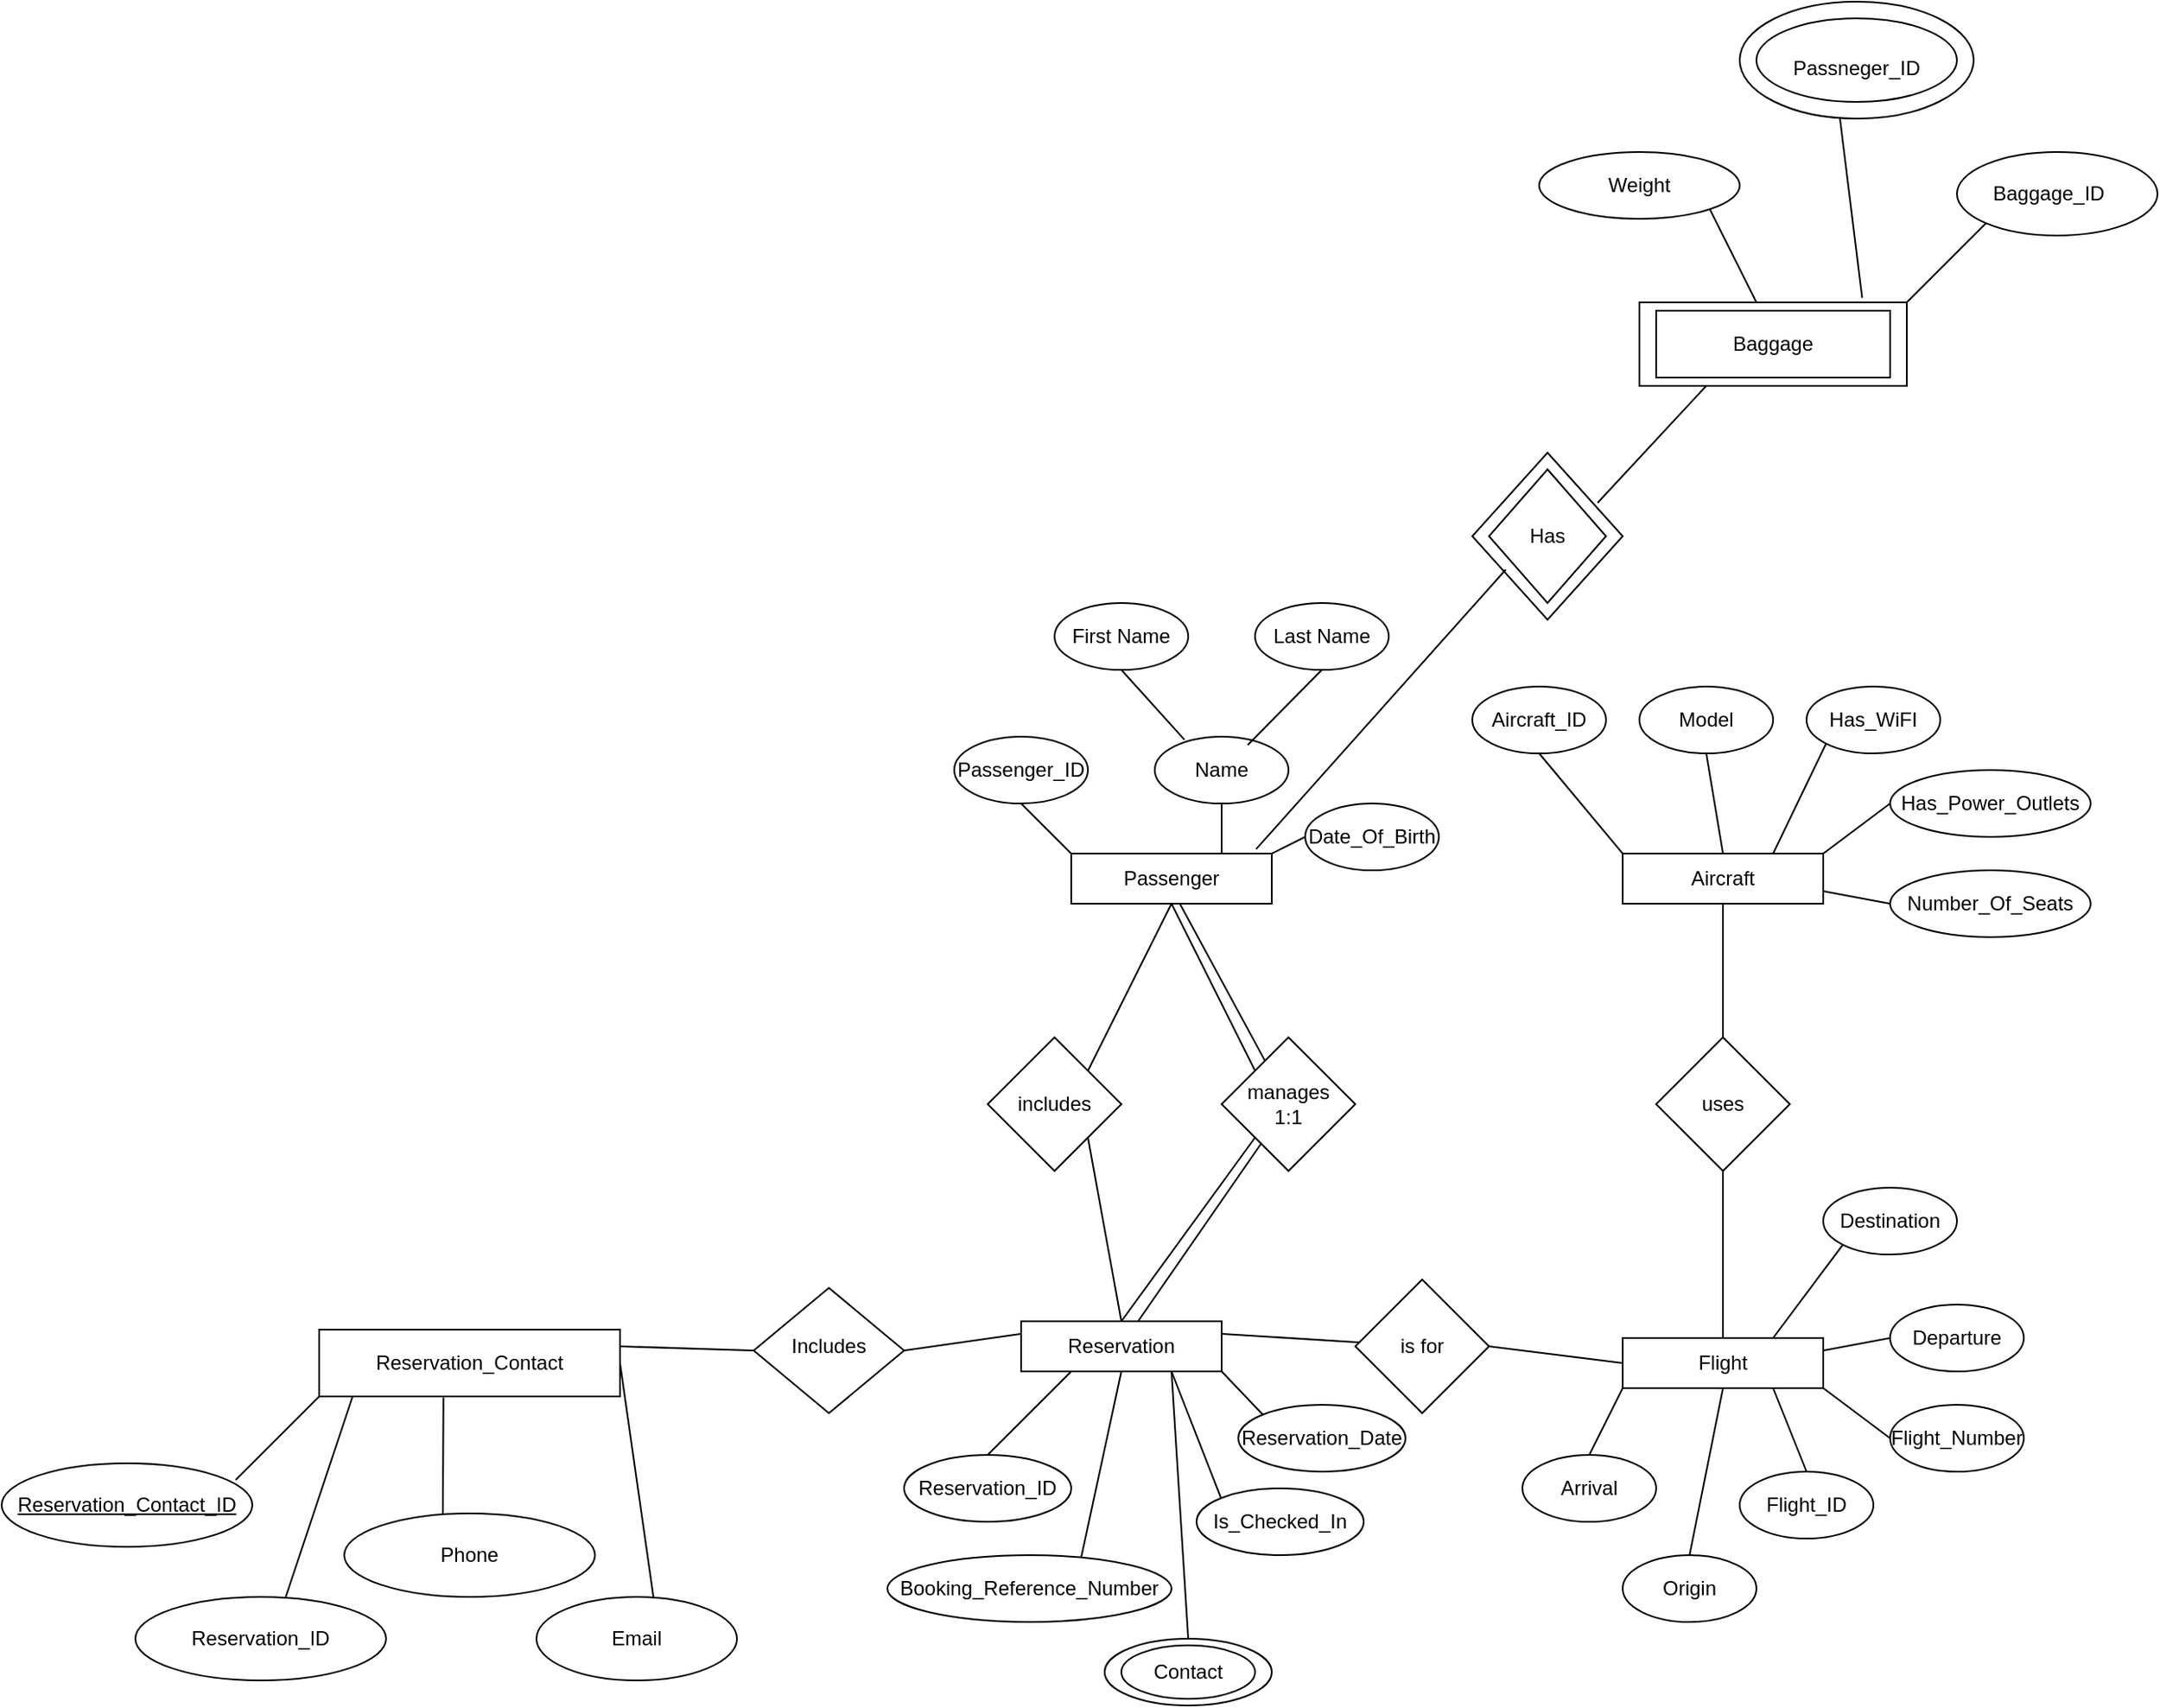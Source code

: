 <mxfile version="24.7.17" pages="2">
  <diagram name="Page-1" id="hL753HQviiplRQnqtc3H">
    <mxGraphModel dx="794" dy="412" grid="1" gridSize="10" guides="1" tooltips="1" connect="1" arrows="1" fold="1" page="1" pageScale="1" pageWidth="1900" pageHeight="1900" math="0" shadow="0">
      <root>
        <mxCell id="0" />
        <mxCell id="1" parent="0" />
        <mxCell id="LhDq8lc_SfDZKBFOZwzH-1" value="Passenger" style="rounded=0;whiteSpace=wrap;html=1;" parent="1" vertex="1">
          <mxGeometry x="930" y="570" width="120" height="30" as="geometry" />
        </mxCell>
        <mxCell id="LhDq8lc_SfDZKBFOZwzH-3" value="Aircraft" style="rounded=0;whiteSpace=wrap;html=1;" parent="1" vertex="1">
          <mxGeometry x="1260" y="570" width="120" height="30" as="geometry" />
        </mxCell>
        <mxCell id="LhDq8lc_SfDZKBFOZwzH-4" value="Flight" style="rounded=0;whiteSpace=wrap;html=1;" parent="1" vertex="1">
          <mxGeometry x="1260" y="860" width="120" height="30" as="geometry" />
        </mxCell>
        <mxCell id="LhDq8lc_SfDZKBFOZwzH-9" value="uses" style="rhombus;whiteSpace=wrap;html=1;" parent="1" vertex="1">
          <mxGeometry x="1280" y="680" width="80" height="80" as="geometry" />
        </mxCell>
        <mxCell id="LhDq8lc_SfDZKBFOZwzH-14" value="Reservation" style="rounded=0;whiteSpace=wrap;html=1;" parent="1" vertex="1">
          <mxGeometry x="900" y="850" width="120" height="30" as="geometry" />
        </mxCell>
        <mxCell id="LhDq8lc_SfDZKBFOZwzH-18" value="includes" style="rhombus;whiteSpace=wrap;html=1;" parent="1" vertex="1">
          <mxGeometry x="880" y="680" width="80" height="80" as="geometry" />
        </mxCell>
        <mxCell id="LhDq8lc_SfDZKBFOZwzH-19" value="" style="endArrow=none;html=1;rounded=0;entryX=1;entryY=1;entryDx=0;entryDy=0;exitX=0.5;exitY=0;exitDx=0;exitDy=0;" parent="1" source="LhDq8lc_SfDZKBFOZwzH-14" target="LhDq8lc_SfDZKBFOZwzH-18" edge="1">
          <mxGeometry width="50" height="50" relative="1" as="geometry">
            <mxPoint x="820" y="930" as="sourcePoint" />
            <mxPoint x="870" y="880" as="targetPoint" />
          </mxGeometry>
        </mxCell>
        <mxCell id="LhDq8lc_SfDZKBFOZwzH-26" value="" style="endArrow=none;html=1;rounded=0;entryX=0.5;entryY=1;entryDx=0;entryDy=0;exitX=1;exitY=0;exitDx=0;exitDy=0;" parent="1" source="LhDq8lc_SfDZKBFOZwzH-18" target="LhDq8lc_SfDZKBFOZwzH-1" edge="1">
          <mxGeometry width="50" height="50" relative="1" as="geometry">
            <mxPoint x="920" y="970" as="sourcePoint" />
            <mxPoint x="970" y="920" as="targetPoint" />
          </mxGeometry>
        </mxCell>
        <mxCell id="LhDq8lc_SfDZKBFOZwzH-27" value="is for" style="rhombus;whiteSpace=wrap;html=1;" parent="1" vertex="1">
          <mxGeometry x="1100" y="825" width="80" height="80" as="geometry" />
        </mxCell>
        <mxCell id="LhDq8lc_SfDZKBFOZwzH-30" value="" style="endArrow=none;html=1;rounded=0;exitX=1;exitY=0.25;exitDx=0;exitDy=0;" parent="1" source="LhDq8lc_SfDZKBFOZwzH-14" target="LhDq8lc_SfDZKBFOZwzH-27" edge="1">
          <mxGeometry width="50" height="50" relative="1" as="geometry">
            <mxPoint x="1080" y="840" as="sourcePoint" />
            <mxPoint x="1130" y="790" as="targetPoint" />
          </mxGeometry>
        </mxCell>
        <mxCell id="LhDq8lc_SfDZKBFOZwzH-31" value="" style="endArrow=none;html=1;rounded=0;entryX=0;entryY=0.5;entryDx=0;entryDy=0;exitX=1;exitY=0.5;exitDx=0;exitDy=0;" parent="1" source="LhDq8lc_SfDZKBFOZwzH-27" target="LhDq8lc_SfDZKBFOZwzH-4" edge="1">
          <mxGeometry width="50" height="50" relative="1" as="geometry">
            <mxPoint x="1230" y="810" as="sourcePoint" />
            <mxPoint x="1280" y="760" as="targetPoint" />
          </mxGeometry>
        </mxCell>
        <mxCell id="LhDq8lc_SfDZKBFOZwzH-32" value="" style="endArrow=none;html=1;rounded=0;exitX=0.5;exitY=0;exitDx=0;exitDy=0;entryX=0.5;entryY=1;entryDx=0;entryDy=0;" parent="1" source="LhDq8lc_SfDZKBFOZwzH-4" target="LhDq8lc_SfDZKBFOZwzH-9" edge="1">
          <mxGeometry width="50" height="50" relative="1" as="geometry">
            <mxPoint x="1230" y="810" as="sourcePoint" />
            <mxPoint x="1280" y="760" as="targetPoint" />
          </mxGeometry>
        </mxCell>
        <mxCell id="LhDq8lc_SfDZKBFOZwzH-33" value="" style="endArrow=none;html=1;rounded=0;entryX=0.5;entryY=1;entryDx=0;entryDy=0;exitX=0.5;exitY=0;exitDx=0;exitDy=0;" parent="1" source="LhDq8lc_SfDZKBFOZwzH-9" target="LhDq8lc_SfDZKBFOZwzH-3" edge="1">
          <mxGeometry width="50" height="50" relative="1" as="geometry">
            <mxPoint x="1230" y="810" as="sourcePoint" />
            <mxPoint x="1280" y="760" as="targetPoint" />
          </mxGeometry>
        </mxCell>
        <mxCell id="LhDq8lc_SfDZKBFOZwzH-38" value="manages&lt;div&gt;1:1&lt;/div&gt;" style="rhombus;whiteSpace=wrap;html=1;" parent="1" vertex="1">
          <mxGeometry x="1020" y="680" width="80" height="80" as="geometry" />
        </mxCell>
        <mxCell id="LhDq8lc_SfDZKBFOZwzH-39" value="" style="endArrow=none;html=1;rounded=0;entryX=0.5;entryY=1;entryDx=0;entryDy=0;exitX=0;exitY=0;exitDx=0;exitDy=0;" parent="1" source="LhDq8lc_SfDZKBFOZwzH-38" target="LhDq8lc_SfDZKBFOZwzH-1" edge="1">
          <mxGeometry width="50" height="50" relative="1" as="geometry">
            <mxPoint x="1030" y="740" as="sourcePoint" />
            <mxPoint x="1080" y="690" as="targetPoint" />
          </mxGeometry>
        </mxCell>
        <mxCell id="LhDq8lc_SfDZKBFOZwzH-40" value="" style="endArrow=none;html=1;rounded=0;entryX=0.5;entryY=0;entryDx=0;entryDy=0;exitX=0;exitY=1;exitDx=0;exitDy=0;" parent="1" source="LhDq8lc_SfDZKBFOZwzH-38" target="LhDq8lc_SfDZKBFOZwzH-14" edge="1">
          <mxGeometry width="50" height="50" relative="1" as="geometry">
            <mxPoint x="1030" y="760" as="sourcePoint" />
            <mxPoint x="1080" y="690" as="targetPoint" />
          </mxGeometry>
        </mxCell>
        <mxCell id="LhDq8lc_SfDZKBFOZwzH-70" value="Aircraft_ID" style="ellipse;whiteSpace=wrap;html=1;" parent="1" vertex="1">
          <mxGeometry x="1170" y="470" width="80" height="40" as="geometry" />
        </mxCell>
        <mxCell id="LhDq8lc_SfDZKBFOZwzH-72" value="Model" style="ellipse;whiteSpace=wrap;html=1;" parent="1" vertex="1">
          <mxGeometry x="1270" y="470" width="80" height="40" as="geometry" />
        </mxCell>
        <mxCell id="LhDq8lc_SfDZKBFOZwzH-73" value="Has_WiFI" style="ellipse;whiteSpace=wrap;html=1;" parent="1" vertex="1">
          <mxGeometry x="1370" y="470" width="80" height="40" as="geometry" />
        </mxCell>
        <mxCell id="LhDq8lc_SfDZKBFOZwzH-74" value="Has_Power_Outlets" style="ellipse;whiteSpace=wrap;html=1;" parent="1" vertex="1">
          <mxGeometry x="1420" y="520" width="120" height="40" as="geometry" />
        </mxCell>
        <mxCell id="LhDq8lc_SfDZKBFOZwzH-75" value="Number_Of_Seats" style="ellipse;whiteSpace=wrap;html=1;" parent="1" vertex="1">
          <mxGeometry x="1420" y="580" width="120" height="40" as="geometry" />
        </mxCell>
        <mxCell id="LhDq8lc_SfDZKBFOZwzH-76" value="" style="endArrow=none;html=1;rounded=0;entryX=0.5;entryY=1;entryDx=0;entryDy=0;exitX=0;exitY=0;exitDx=0;exitDy=0;" parent="1" source="LhDq8lc_SfDZKBFOZwzH-3" target="LhDq8lc_SfDZKBFOZwzH-70" edge="1">
          <mxGeometry width="50" height="50" relative="1" as="geometry">
            <mxPoint x="1250" y="800" as="sourcePoint" />
            <mxPoint x="1300" y="750" as="targetPoint" />
          </mxGeometry>
        </mxCell>
        <mxCell id="LhDq8lc_SfDZKBFOZwzH-77" value="" style="endArrow=none;html=1;rounded=0;entryX=0.5;entryY=1;entryDx=0;entryDy=0;exitX=0.5;exitY=0;exitDx=0;exitDy=0;" parent="1" source="LhDq8lc_SfDZKBFOZwzH-3" target="LhDq8lc_SfDZKBFOZwzH-72" edge="1">
          <mxGeometry width="50" height="50" relative="1" as="geometry">
            <mxPoint x="1250" y="800" as="sourcePoint" />
            <mxPoint x="1300" y="750" as="targetPoint" />
          </mxGeometry>
        </mxCell>
        <mxCell id="LhDq8lc_SfDZKBFOZwzH-78" value="" style="endArrow=none;html=1;rounded=0;entryX=0;entryY=1;entryDx=0;entryDy=0;" parent="1" target="LhDq8lc_SfDZKBFOZwzH-73" edge="1">
          <mxGeometry width="50" height="50" relative="1" as="geometry">
            <mxPoint x="1350" y="570" as="sourcePoint" />
            <mxPoint x="1300" y="750" as="targetPoint" />
          </mxGeometry>
        </mxCell>
        <mxCell id="LhDq8lc_SfDZKBFOZwzH-79" value="" style="endArrow=none;html=1;rounded=0;entryX=0;entryY=0.5;entryDx=0;entryDy=0;exitX=1;exitY=0;exitDx=0;exitDy=0;" parent="1" source="LhDq8lc_SfDZKBFOZwzH-3" target="LhDq8lc_SfDZKBFOZwzH-74" edge="1">
          <mxGeometry width="50" height="50" relative="1" as="geometry">
            <mxPoint x="1250" y="800" as="sourcePoint" />
            <mxPoint x="1300" y="750" as="targetPoint" />
          </mxGeometry>
        </mxCell>
        <mxCell id="LhDq8lc_SfDZKBFOZwzH-80" value="" style="endArrow=none;html=1;rounded=0;entryX=0;entryY=0.5;entryDx=0;entryDy=0;exitX=1;exitY=0.75;exitDx=0;exitDy=0;" parent="1" source="LhDq8lc_SfDZKBFOZwzH-3" target="LhDq8lc_SfDZKBFOZwzH-75" edge="1">
          <mxGeometry width="50" height="50" relative="1" as="geometry">
            <mxPoint x="1250" y="800" as="sourcePoint" />
            <mxPoint x="1300" y="750" as="targetPoint" />
          </mxGeometry>
        </mxCell>
        <mxCell id="LhDq8lc_SfDZKBFOZwzH-81" value="Flight_ID" style="ellipse;whiteSpace=wrap;html=1;" parent="1" vertex="1">
          <mxGeometry x="1330" y="940" width="80" height="40" as="geometry" />
        </mxCell>
        <mxCell id="LhDq8lc_SfDZKBFOZwzH-82" value="Flight_Number" style="ellipse;whiteSpace=wrap;html=1;" parent="1" vertex="1">
          <mxGeometry x="1420" y="900" width="80" height="40" as="geometry" />
        </mxCell>
        <mxCell id="LhDq8lc_SfDZKBFOZwzH-83" value="Departure" style="ellipse;whiteSpace=wrap;html=1;" parent="1" vertex="1">
          <mxGeometry x="1420" y="840" width="80" height="40" as="geometry" />
        </mxCell>
        <mxCell id="LhDq8lc_SfDZKBFOZwzH-84" value="Arrival" style="ellipse;whiteSpace=wrap;html=1;" parent="1" vertex="1">
          <mxGeometry x="1200" y="930" width="80" height="40" as="geometry" />
        </mxCell>
        <mxCell id="LhDq8lc_SfDZKBFOZwzH-85" value="Destination" style="ellipse;whiteSpace=wrap;html=1;" parent="1" vertex="1">
          <mxGeometry x="1380" y="770" width="80" height="40" as="geometry" />
        </mxCell>
        <mxCell id="LhDq8lc_SfDZKBFOZwzH-86" value="Origin" style="ellipse;whiteSpace=wrap;html=1;" parent="1" vertex="1">
          <mxGeometry x="1260" y="990" width="80" height="40" as="geometry" />
        </mxCell>
        <mxCell id="LhDq8lc_SfDZKBFOZwzH-87" value="" style="endArrow=none;html=1;rounded=0;entryX=0;entryY=1;entryDx=0;entryDy=0;exitX=0.75;exitY=0;exitDx=0;exitDy=0;" parent="1" source="LhDq8lc_SfDZKBFOZwzH-4" target="LhDq8lc_SfDZKBFOZwzH-85" edge="1">
          <mxGeometry width="50" height="50" relative="1" as="geometry">
            <mxPoint x="1270" y="800" as="sourcePoint" />
            <mxPoint x="1320" y="750" as="targetPoint" />
          </mxGeometry>
        </mxCell>
        <mxCell id="LhDq8lc_SfDZKBFOZwzH-88" value="" style="endArrow=none;html=1;rounded=0;entryX=0;entryY=0.5;entryDx=0;entryDy=0;exitX=1;exitY=0.25;exitDx=0;exitDy=0;" parent="1" source="LhDq8lc_SfDZKBFOZwzH-4" target="LhDq8lc_SfDZKBFOZwzH-83" edge="1">
          <mxGeometry width="50" height="50" relative="1" as="geometry">
            <mxPoint x="1270" y="800" as="sourcePoint" />
            <mxPoint x="1320" y="750" as="targetPoint" />
          </mxGeometry>
        </mxCell>
        <mxCell id="LhDq8lc_SfDZKBFOZwzH-89" value="" style="endArrow=none;html=1;rounded=0;entryX=0;entryY=0.5;entryDx=0;entryDy=0;exitX=1;exitY=1;exitDx=0;exitDy=0;" parent="1" source="LhDq8lc_SfDZKBFOZwzH-4" target="LhDq8lc_SfDZKBFOZwzH-82" edge="1">
          <mxGeometry width="50" height="50" relative="1" as="geometry">
            <mxPoint x="1270" y="800" as="sourcePoint" />
            <mxPoint x="1320" y="750" as="targetPoint" />
          </mxGeometry>
        </mxCell>
        <mxCell id="LhDq8lc_SfDZKBFOZwzH-90" value="" style="endArrow=none;html=1;rounded=0;entryX=0.5;entryY=0;entryDx=0;entryDy=0;exitX=0.75;exitY=1;exitDx=0;exitDy=0;" parent="1" source="LhDq8lc_SfDZKBFOZwzH-4" target="LhDq8lc_SfDZKBFOZwzH-81" edge="1">
          <mxGeometry width="50" height="50" relative="1" as="geometry">
            <mxPoint x="1270" y="800" as="sourcePoint" />
            <mxPoint x="1320" y="750" as="targetPoint" />
          </mxGeometry>
        </mxCell>
        <mxCell id="LhDq8lc_SfDZKBFOZwzH-91" value="" style="endArrow=none;html=1;rounded=0;entryX=0.5;entryY=0;entryDx=0;entryDy=0;exitX=0.5;exitY=1;exitDx=0;exitDy=0;" parent="1" source="LhDq8lc_SfDZKBFOZwzH-4" target="LhDq8lc_SfDZKBFOZwzH-86" edge="1">
          <mxGeometry width="50" height="50" relative="1" as="geometry">
            <mxPoint x="1270" y="800" as="sourcePoint" />
            <mxPoint x="1320" y="750" as="targetPoint" />
          </mxGeometry>
        </mxCell>
        <mxCell id="LhDq8lc_SfDZKBFOZwzH-92" value="" style="endArrow=none;html=1;rounded=0;exitX=0.5;exitY=0;exitDx=0;exitDy=0;entryX=0;entryY=1;entryDx=0;entryDy=0;" parent="1" source="LhDq8lc_SfDZKBFOZwzH-84" target="LhDq8lc_SfDZKBFOZwzH-4" edge="1">
          <mxGeometry width="50" height="50" relative="1" as="geometry">
            <mxPoint x="1270" y="800" as="sourcePoint" />
            <mxPoint x="1320" y="750" as="targetPoint" />
          </mxGeometry>
        </mxCell>
        <mxCell id="LhDq8lc_SfDZKBFOZwzH-96" value="Reservation_ID" style="ellipse;whiteSpace=wrap;html=1;" parent="1" vertex="1">
          <mxGeometry x="830" y="930" width="100" height="40" as="geometry" />
        </mxCell>
        <mxCell id="LhDq8lc_SfDZKBFOZwzH-97" value="Booking_Reference_Number" style="ellipse;whiteSpace=wrap;html=1;" parent="1" vertex="1">
          <mxGeometry x="820" y="990" width="170" height="40" as="geometry" />
        </mxCell>
        <mxCell id="LhDq8lc_SfDZKBFOZwzH-99" value="Reservation_Date" style="ellipse;whiteSpace=wrap;html=1;" parent="1" vertex="1">
          <mxGeometry x="1030" y="900" width="100" height="40" as="geometry" />
        </mxCell>
        <mxCell id="LhDq8lc_SfDZKBFOZwzH-100" value="Is_Checked_In" style="ellipse;whiteSpace=wrap;html=1;" parent="1" vertex="1">
          <mxGeometry x="1005" y="950" width="100" height="40" as="geometry" />
        </mxCell>
        <mxCell id="LhDq8lc_SfDZKBFOZwzH-101" value="" style="endArrow=none;html=1;rounded=0;entryX=0.25;entryY=1;entryDx=0;entryDy=0;exitX=0.5;exitY=0;exitDx=0;exitDy=0;" parent="1" source="LhDq8lc_SfDZKBFOZwzH-96" target="LhDq8lc_SfDZKBFOZwzH-14" edge="1">
          <mxGeometry width="50" height="50" relative="1" as="geometry">
            <mxPoint x="990" y="1100" as="sourcePoint" />
            <mxPoint x="1040" y="1050" as="targetPoint" />
          </mxGeometry>
        </mxCell>
        <mxCell id="LhDq8lc_SfDZKBFOZwzH-102" value="" style="endArrow=none;html=1;rounded=0;entryX=0.5;entryY=1;entryDx=0;entryDy=0;exitX=0.682;exitY=0.038;exitDx=0;exitDy=0;exitPerimeter=0;" parent="1" source="LhDq8lc_SfDZKBFOZwzH-97" target="LhDq8lc_SfDZKBFOZwzH-14" edge="1">
          <mxGeometry width="50" height="50" relative="1" as="geometry">
            <mxPoint x="950" y="980" as="sourcePoint" />
            <mxPoint x="1040" y="1050" as="targetPoint" />
          </mxGeometry>
        </mxCell>
        <mxCell id="LhDq8lc_SfDZKBFOZwzH-103" value="" style="endArrow=none;html=1;rounded=0;entryX=0.75;entryY=1;entryDx=0;entryDy=0;exitX=0;exitY=0;exitDx=0;exitDy=0;" parent="1" source="LhDq8lc_SfDZKBFOZwzH-100" target="LhDq8lc_SfDZKBFOZwzH-14" edge="1">
          <mxGeometry width="50" height="50" relative="1" as="geometry">
            <mxPoint x="990" y="1100" as="sourcePoint" />
            <mxPoint x="1040" y="1050" as="targetPoint" />
          </mxGeometry>
        </mxCell>
        <mxCell id="LhDq8lc_SfDZKBFOZwzH-104" value="" style="endArrow=none;html=1;rounded=0;entryX=1;entryY=1;entryDx=0;entryDy=0;exitX=0;exitY=0;exitDx=0;exitDy=0;" parent="1" source="LhDq8lc_SfDZKBFOZwzH-99" target="LhDq8lc_SfDZKBFOZwzH-14" edge="1">
          <mxGeometry width="50" height="50" relative="1" as="geometry">
            <mxPoint x="990" y="1100" as="sourcePoint" />
            <mxPoint x="1040" y="1050" as="targetPoint" />
          </mxGeometry>
        </mxCell>
        <mxCell id="LhDq8lc_SfDZKBFOZwzH-105" value="Passenger_ID" style="ellipse;whiteSpace=wrap;html=1;" parent="1" vertex="1">
          <mxGeometry x="860" y="500" width="80" height="40" as="geometry" />
        </mxCell>
        <mxCell id="LhDq8lc_SfDZKBFOZwzH-107" value="Name" style="ellipse;whiteSpace=wrap;html=1;" parent="1" vertex="1">
          <mxGeometry x="980" y="500" width="80" height="40" as="geometry" />
        </mxCell>
        <mxCell id="LhDq8lc_SfDZKBFOZwzH-108" value="First Name" style="ellipse;whiteSpace=wrap;html=1;" parent="1" vertex="1">
          <mxGeometry x="920" y="420" width="80" height="40" as="geometry" />
        </mxCell>
        <mxCell id="LhDq8lc_SfDZKBFOZwzH-109" value="Last Name" style="ellipse;whiteSpace=wrap;html=1;" parent="1" vertex="1">
          <mxGeometry x="1040" y="420" width="80" height="40" as="geometry" />
        </mxCell>
        <mxCell id="LhDq8lc_SfDZKBFOZwzH-110" value="" style="endArrow=none;html=1;rounded=0;entryX=0.5;entryY=1;entryDx=0;entryDy=0;exitX=0.182;exitY=-0.019;exitDx=0;exitDy=0;exitPerimeter=0;" parent="1" target="LhDq8lc_SfDZKBFOZwzH-108" edge="1">
          <mxGeometry width="50" height="50" relative="1" as="geometry">
            <mxPoint x="997.74" y="501.835" as="sourcePoint" />
            <mxPoint x="1030" y="740" as="targetPoint" />
          </mxGeometry>
        </mxCell>
        <mxCell id="LhDq8lc_SfDZKBFOZwzH-111" value="" style="endArrow=none;html=1;rounded=0;entryX=0.5;entryY=1;entryDx=0;entryDy=0;exitX=0.723;exitY=0.071;exitDx=0;exitDy=0;exitPerimeter=0;" parent="1" target="LhDq8lc_SfDZKBFOZwzH-109" edge="1">
          <mxGeometry width="50" height="50" relative="1" as="geometry">
            <mxPoint x="1035.61" y="504.985" as="sourcePoint" />
            <mxPoint x="1030" y="740" as="targetPoint" />
          </mxGeometry>
        </mxCell>
        <mxCell id="LhDq8lc_SfDZKBFOZwzH-112" value="Date_Of_Birth" style="ellipse;whiteSpace=wrap;html=1;" parent="1" vertex="1">
          <mxGeometry x="1070" y="540" width="80" height="40" as="geometry" />
        </mxCell>
        <mxCell id="LhDq8lc_SfDZKBFOZwzH-113" value="" style="endArrow=none;html=1;rounded=0;entryX=0;entryY=0.5;entryDx=0;entryDy=0;exitX=1;exitY=0;exitDx=0;exitDy=0;" parent="1" source="LhDq8lc_SfDZKBFOZwzH-1" target="LhDq8lc_SfDZKBFOZwzH-112" edge="1">
          <mxGeometry width="50" height="50" relative="1" as="geometry">
            <mxPoint x="1000" y="750" as="sourcePoint" />
            <mxPoint x="1050" y="700" as="targetPoint" />
          </mxGeometry>
        </mxCell>
        <mxCell id="LhDq8lc_SfDZKBFOZwzH-114" value="" style="endArrow=none;html=1;rounded=0;entryX=0.5;entryY=1;entryDx=0;entryDy=0;" parent="1" target="LhDq8lc_SfDZKBFOZwzH-107" edge="1">
          <mxGeometry width="50" height="50" relative="1" as="geometry">
            <mxPoint x="1020" y="570" as="sourcePoint" />
            <mxPoint x="1050" y="700" as="targetPoint" />
          </mxGeometry>
        </mxCell>
        <mxCell id="LhDq8lc_SfDZKBFOZwzH-115" value="" style="endArrow=none;html=1;rounded=0;entryX=0.5;entryY=1;entryDx=0;entryDy=0;exitX=0;exitY=0;exitDx=0;exitDy=0;" parent="1" source="LhDq8lc_SfDZKBFOZwzH-1" target="LhDq8lc_SfDZKBFOZwzH-105" edge="1">
          <mxGeometry width="50" height="50" relative="1" as="geometry">
            <mxPoint x="1000" y="750" as="sourcePoint" />
            <mxPoint x="1050" y="700" as="targetPoint" />
          </mxGeometry>
        </mxCell>
        <mxCell id="LhDq8lc_SfDZKBFOZwzH-118" value="Contact" style="ellipse;whiteSpace=wrap;html=1;" parent="1" vertex="1">
          <mxGeometry x="950" y="1040" width="100" height="40" as="geometry" />
        </mxCell>
        <mxCell id="LhDq8lc_SfDZKBFOZwzH-119" value="" style="ellipse;whiteSpace=wrap;html=1;fillColor=none;" parent="1" vertex="1">
          <mxGeometry x="960" y="1044" width="80" height="32" as="geometry" />
        </mxCell>
        <mxCell id="LhDq8lc_SfDZKBFOZwzH-120" value="" style="endArrow=none;html=1;rounded=0;exitX=0.5;exitY=0;exitDx=0;exitDy=0;entryX=0.75;entryY=1;entryDx=0;entryDy=0;" parent="1" source="LhDq8lc_SfDZKBFOZwzH-118" target="LhDq8lc_SfDZKBFOZwzH-14" edge="1">
          <mxGeometry width="50" height="50" relative="1" as="geometry">
            <mxPoint x="1010" y="920" as="sourcePoint" />
            <mxPoint x="1060" y="870" as="targetPoint" />
          </mxGeometry>
        </mxCell>
        <mxCell id="lTAyQwh7JZw7zIpwJ2OX-2" value="" style="endArrow=none;html=1;rounded=0;" parent="1" target="LhDq8lc_SfDZKBFOZwzH-38" edge="1">
          <mxGeometry width="50" height="50" relative="1" as="geometry">
            <mxPoint x="970" y="850" as="sourcePoint" />
            <mxPoint x="1045" y="740" as="targetPoint" />
          </mxGeometry>
        </mxCell>
        <mxCell id="lTAyQwh7JZw7zIpwJ2OX-3" value="" style="rounded=0;whiteSpace=wrap;html=1;" parent="1" vertex="1">
          <mxGeometry x="480" y="855" width="180" height="40" as="geometry" />
        </mxCell>
        <mxCell id="lTAyQwh7JZw7zIpwJ2OX-4" value="Reservation_Contact" style="text;strokeColor=none;align=center;fillColor=none;html=1;verticalAlign=middle;whiteSpace=wrap;rounded=0;" parent="1" vertex="1">
          <mxGeometry x="490" y="860" width="160" height="30" as="geometry" />
        </mxCell>
        <mxCell id="lTAyQwh7JZw7zIpwJ2OX-5" value="" style="endArrow=none;html=1;rounded=0;" parent="1" edge="1">
          <mxGeometry width="50" height="50" relative="1" as="geometry">
            <mxPoint x="430" y="945" as="sourcePoint" />
            <mxPoint x="480" y="895" as="targetPoint" />
          </mxGeometry>
        </mxCell>
        <mxCell id="lTAyQwh7JZw7zIpwJ2OX-6" value="" style="ellipse;whiteSpace=wrap;html=1;" parent="1" vertex="1">
          <mxGeometry x="290" y="935" width="150" height="50" as="geometry" />
        </mxCell>
        <mxCell id="lTAyQwh7JZw7zIpwJ2OX-7" value="&lt;u&gt;Reservation_Contact_ID&lt;/u&gt;" style="text;strokeColor=none;align=center;fillColor=none;html=1;verticalAlign=middle;whiteSpace=wrap;rounded=0;" parent="1" vertex="1">
          <mxGeometry x="310" y="945" width="110" height="30" as="geometry" />
        </mxCell>
        <mxCell id="lTAyQwh7JZw7zIpwJ2OX-8" value="" style="endArrow=none;html=1;rounded=0;" parent="1" edge="1">
          <mxGeometry width="50" height="50" relative="1" as="geometry">
            <mxPoint x="460" y="1015" as="sourcePoint" />
            <mxPoint x="500" y="895" as="targetPoint" />
          </mxGeometry>
        </mxCell>
        <mxCell id="lTAyQwh7JZw7zIpwJ2OX-9" value="" style="ellipse;whiteSpace=wrap;html=1;" parent="1" vertex="1">
          <mxGeometry x="370" y="1015" width="150" height="50" as="geometry" />
        </mxCell>
        <mxCell id="lTAyQwh7JZw7zIpwJ2OX-10" value="Reservation_ID" style="text;strokeColor=none;align=center;fillColor=none;html=1;verticalAlign=middle;whiteSpace=wrap;rounded=0;" parent="1" vertex="1">
          <mxGeometry x="390" y="1025" width="110" height="30" as="geometry" />
        </mxCell>
        <mxCell id="lTAyQwh7JZw7zIpwJ2OX-11" value="" style="endArrow=none;html=1;rounded=0;entryX=0.413;entryY=1.017;entryDx=0;entryDy=0;entryPerimeter=0;" parent="1" target="lTAyQwh7JZw7zIpwJ2OX-3" edge="1">
          <mxGeometry width="50" height="50" relative="1" as="geometry">
            <mxPoint x="554" y="965" as="sourcePoint" />
            <mxPoint x="600" y="935" as="targetPoint" />
          </mxGeometry>
        </mxCell>
        <mxCell id="lTAyQwh7JZw7zIpwJ2OX-12" value="" style="ellipse;whiteSpace=wrap;html=1;" parent="1" vertex="1">
          <mxGeometry x="495" y="965" width="150" height="50" as="geometry" />
        </mxCell>
        <mxCell id="lTAyQwh7JZw7zIpwJ2OX-13" value="Phone" style="text;strokeColor=none;align=center;fillColor=none;html=1;verticalAlign=middle;whiteSpace=wrap;rounded=0;" parent="1" vertex="1">
          <mxGeometry x="520" y="975" width="100" height="30" as="geometry" />
        </mxCell>
        <mxCell id="lTAyQwh7JZw7zIpwJ2OX-14" value="" style="endArrow=none;html=1;rounded=0;entryX=1;entryY=0.5;entryDx=0;entryDy=0;" parent="1" target="lTAyQwh7JZw7zIpwJ2OX-3" edge="1">
          <mxGeometry width="50" height="50" relative="1" as="geometry">
            <mxPoint x="680" y="1015" as="sourcePoint" />
            <mxPoint x="730" y="875" as="targetPoint" />
          </mxGeometry>
        </mxCell>
        <mxCell id="lTAyQwh7JZw7zIpwJ2OX-15" value="" style="ellipse;whiteSpace=wrap;html=1;" parent="1" vertex="1">
          <mxGeometry x="610" y="1015" width="120" height="50" as="geometry" />
        </mxCell>
        <mxCell id="lTAyQwh7JZw7zIpwJ2OX-16" value="Email" style="text;strokeColor=none;align=center;fillColor=none;html=1;verticalAlign=middle;whiteSpace=wrap;rounded=0;" parent="1" vertex="1">
          <mxGeometry x="630" y="1025" width="80" height="30" as="geometry" />
        </mxCell>
        <mxCell id="lTAyQwh7JZw7zIpwJ2OX-17" value="" style="rhombus;whiteSpace=wrap;html=1;" parent="1" vertex="1">
          <mxGeometry x="740" y="830" width="90" height="75" as="geometry" />
        </mxCell>
        <mxCell id="lTAyQwh7JZw7zIpwJ2OX-18" value="" style="endArrow=none;html=1;rounded=0;entryX=0;entryY=0.25;entryDx=0;entryDy=0;exitX=1;exitY=0.5;exitDx=0;exitDy=0;" parent="1" source="lTAyQwh7JZw7zIpwJ2OX-17" target="LhDq8lc_SfDZKBFOZwzH-14" edge="1">
          <mxGeometry width="50" height="50" relative="1" as="geometry">
            <mxPoint x="810" y="840" as="sourcePoint" />
            <mxPoint x="860" y="790" as="targetPoint" />
          </mxGeometry>
        </mxCell>
        <mxCell id="lTAyQwh7JZw7zIpwJ2OX-19" value="Includes" style="text;strokeColor=none;align=center;fillColor=none;html=1;verticalAlign=middle;whiteSpace=wrap;rounded=0;" parent="1" vertex="1">
          <mxGeometry x="755" y="850" width="60" height="30" as="geometry" />
        </mxCell>
        <mxCell id="lTAyQwh7JZw7zIpwJ2OX-20" value="" style="endArrow=none;html=1;rounded=0;entryX=0;entryY=0.5;entryDx=0;entryDy=0;exitX=1;exitY=0.25;exitDx=0;exitDy=0;" parent="1" source="lTAyQwh7JZw7zIpwJ2OX-3" target="lTAyQwh7JZw7zIpwJ2OX-17" edge="1">
          <mxGeometry width="50" height="50" relative="1" as="geometry">
            <mxPoint x="660" y="850" as="sourcePoint" />
            <mxPoint x="710" y="800" as="targetPoint" />
          </mxGeometry>
        </mxCell>
        <mxCell id="lTAyQwh7JZw7zIpwJ2OX-22" value="" style="endArrow=none;html=1;rounded=0;" parent="1" source="LhDq8lc_SfDZKBFOZwzH-38" edge="1">
          <mxGeometry width="50" height="50" relative="1" as="geometry">
            <mxPoint x="1045" y="690" as="sourcePoint" />
            <mxPoint x="995" y="600" as="targetPoint" />
          </mxGeometry>
        </mxCell>
        <mxCell id="F5znvIjBPw_iKC_Yl4GG-2" value="" style="rounded=0;whiteSpace=wrap;html=1;" parent="1" vertex="1">
          <mxGeometry x="1270" y="240" width="160" height="50" as="geometry" />
        </mxCell>
        <mxCell id="F5znvIjBPw_iKC_Yl4GG-4" value="" style="endArrow=none;html=1;rounded=0;" parent="1" edge="1">
          <mxGeometry width="50" height="50" relative="1" as="geometry">
            <mxPoint x="1430" y="240" as="sourcePoint" />
            <mxPoint x="1480" y="190" as="targetPoint" />
          </mxGeometry>
        </mxCell>
        <mxCell id="F5znvIjBPw_iKC_Yl4GG-5" value="" style="ellipse;whiteSpace=wrap;html=1;" parent="1" vertex="1">
          <mxGeometry x="1460" y="150" width="120" height="50" as="geometry" />
        </mxCell>
        <mxCell id="F5znvIjBPw_iKC_Yl4GG-6" value="Baggage_ID" style="text;strokeColor=none;align=center;fillColor=none;html=1;verticalAlign=middle;whiteSpace=wrap;rounded=0;" parent="1" vertex="1">
          <mxGeometry x="1470" y="160" width="90" height="30" as="geometry" />
        </mxCell>
        <mxCell id="F5znvIjBPw_iKC_Yl4GG-7" value="" style="endArrow=none;html=1;rounded=0;exitX=0.833;exitY=-0.053;exitDx=0;exitDy=0;exitPerimeter=0;" parent="1" source="F5znvIjBPw_iKC_Yl4GG-2" edge="1">
          <mxGeometry width="50" height="50" relative="1" as="geometry">
            <mxPoint x="1404" y="230" as="sourcePoint" />
            <mxPoint x="1390" y="130" as="targetPoint" />
          </mxGeometry>
        </mxCell>
        <mxCell id="F5znvIjBPw_iKC_Yl4GG-8" value="" style="ellipse;whiteSpace=wrap;html=1;" parent="1" vertex="1">
          <mxGeometry x="1330" y="60" width="140" height="70" as="geometry" />
        </mxCell>
        <mxCell id="F5znvIjBPw_iKC_Yl4GG-11" value="" style="ellipse;whiteSpace=wrap;html=1;" parent="1" vertex="1">
          <mxGeometry x="1340" y="70" width="120" height="50" as="geometry" />
        </mxCell>
        <mxCell id="F5znvIjBPw_iKC_Yl4GG-12" value="Passneger_ID" style="text;strokeColor=none;align=center;fillColor=none;html=1;verticalAlign=middle;whiteSpace=wrap;rounded=0;" parent="1" vertex="1">
          <mxGeometry x="1360" y="80" width="80" height="40" as="geometry" />
        </mxCell>
        <mxCell id="RgjEs6uCe0J3DAskhF5g-1" value="" style="rounded=0;whiteSpace=wrap;html=1;" vertex="1" parent="1">
          <mxGeometry x="1280" y="245" width="140" height="40" as="geometry" />
        </mxCell>
        <mxCell id="RgjEs6uCe0J3DAskhF5g-2" value="Baggage" style="text;strokeColor=none;align=center;fillColor=none;html=1;verticalAlign=middle;whiteSpace=wrap;rounded=0;" vertex="1" parent="1">
          <mxGeometry x="1300" y="250" width="100" height="30" as="geometry" />
        </mxCell>
        <mxCell id="RgjEs6uCe0J3DAskhF5g-3" value="" style="rhombus;whiteSpace=wrap;html=1;" vertex="1" parent="1">
          <mxGeometry x="1170" y="330" width="90" height="100" as="geometry" />
        </mxCell>
        <mxCell id="RgjEs6uCe0J3DAskhF5g-4" value="" style="rhombus;whiteSpace=wrap;html=1;" vertex="1" parent="1">
          <mxGeometry x="1180" y="340" width="70" height="80" as="geometry" />
        </mxCell>
        <mxCell id="RgjEs6uCe0J3DAskhF5g-5" value="Has" style="text;strokeColor=none;align=center;fillColor=none;html=1;verticalAlign=middle;whiteSpace=wrap;rounded=0;" vertex="1" parent="1">
          <mxGeometry x="1185" y="365" width="60" height="30" as="geometry" />
        </mxCell>
        <mxCell id="RgjEs6uCe0J3DAskhF5g-6" value="" style="endArrow=none;html=1;rounded=0;exitX=0.922;exitY=-0.089;exitDx=0;exitDy=0;exitPerimeter=0;" edge="1" parent="1" source="LhDq8lc_SfDZKBFOZwzH-1">
          <mxGeometry width="50" height="50" relative="1" as="geometry">
            <mxPoint x="1140" y="450" as="sourcePoint" />
            <mxPoint x="1190" y="400" as="targetPoint" />
          </mxGeometry>
        </mxCell>
        <mxCell id="RgjEs6uCe0J3DAskhF5g-7" value="" style="endArrow=none;html=1;rounded=0;" edge="1" parent="1">
          <mxGeometry width="50" height="50" relative="1" as="geometry">
            <mxPoint x="1245" y="360" as="sourcePoint" />
            <mxPoint x="1310" y="290" as="targetPoint" />
          </mxGeometry>
        </mxCell>
        <mxCell id="RgjEs6uCe0J3DAskhF5g-8" value="" style="endArrow=none;html=1;rounded=0;" edge="1" parent="1">
          <mxGeometry width="50" height="50" relative="1" as="geometry">
            <mxPoint x="1340" y="240" as="sourcePoint" />
            <mxPoint x="1310" y="180" as="targetPoint" />
          </mxGeometry>
        </mxCell>
        <mxCell id="RgjEs6uCe0J3DAskhF5g-9" value="" style="ellipse;whiteSpace=wrap;html=1;" vertex="1" parent="1">
          <mxGeometry x="1210" y="150" width="120" height="40" as="geometry" />
        </mxCell>
        <mxCell id="RgjEs6uCe0J3DAskhF5g-10" value="Weight" style="text;strokeColor=none;align=center;fillColor=none;html=1;verticalAlign=middle;whiteSpace=wrap;rounded=0;" vertex="1" parent="1">
          <mxGeometry x="1230" y="155" width="80" height="30" as="geometry" />
        </mxCell>
      </root>
    </mxGraphModel>
  </diagram>
  <diagram name="Copy of Page-1" id="a3eQ-_-5IuwRCfNegZol">
    <mxGraphModel dx="878" dy="1265" grid="1" gridSize="10" guides="1" tooltips="1" connect="1" arrows="1" fold="1" page="1" pageScale="1" pageWidth="1900" pageHeight="1900" math="0" shadow="0">
      <root>
        <mxCell id="ubg8C0qmrSHIP7lLvYKl-0" />
        <mxCell id="ubg8C0qmrSHIP7lLvYKl-1" parent="ubg8C0qmrSHIP7lLvYKl-0" />
        <mxCell id="ubg8C0qmrSHIP7lLvYKl-2" value="Passenger" style="rounded=0;whiteSpace=wrap;html=1;" vertex="1" parent="ubg8C0qmrSHIP7lLvYKl-1">
          <mxGeometry x="710" y="560" width="120" height="30" as="geometry" />
        </mxCell>
        <mxCell id="ubg8C0qmrSHIP7lLvYKl-4" value="Aircraft" style="rounded=0;whiteSpace=wrap;html=1;" vertex="1" parent="ubg8C0qmrSHIP7lLvYKl-1">
          <mxGeometry x="1260" y="570" width="120" height="30" as="geometry" />
        </mxCell>
        <mxCell id="ubg8C0qmrSHIP7lLvYKl-5" value="Flight" style="rounded=0;whiteSpace=wrap;html=1;" vertex="1" parent="ubg8C0qmrSHIP7lLvYKl-1">
          <mxGeometry x="1260" y="860" width="120" height="30" as="geometry" />
        </mxCell>
        <mxCell id="ubg8C0qmrSHIP7lLvYKl-6" value="uses" style="rhombus;whiteSpace=wrap;html=1;" vertex="1" parent="ubg8C0qmrSHIP7lLvYKl-1">
          <mxGeometry x="1280" y="680" width="80" height="80" as="geometry" />
        </mxCell>
        <mxCell id="ubg8C0qmrSHIP7lLvYKl-7" value="Reservation" style="rounded=0;whiteSpace=wrap;html=1;" vertex="1" parent="ubg8C0qmrSHIP7lLvYKl-1">
          <mxGeometry x="810" y="850" width="120" height="30" as="geometry" />
        </mxCell>
        <mxCell id="ubg8C0qmrSHIP7lLvYKl-9" value="includes" style="rhombus;whiteSpace=wrap;html=1;" vertex="1" parent="ubg8C0qmrSHIP7lLvYKl-1">
          <mxGeometry x="690" y="670" width="80" height="80" as="geometry" />
        </mxCell>
        <mxCell id="ubg8C0qmrSHIP7lLvYKl-14" value="" style="endArrow=none;html=1;rounded=0;entryX=0.5;entryY=1;entryDx=0;entryDy=0;exitX=1;exitY=0;exitDx=0;exitDy=0;" edge="1" parent="ubg8C0qmrSHIP7lLvYKl-1" source="ubg8C0qmrSHIP7lLvYKl-9" target="ubg8C0qmrSHIP7lLvYKl-2">
          <mxGeometry width="50" height="50" relative="1" as="geometry">
            <mxPoint x="700" y="960" as="sourcePoint" />
            <mxPoint x="750" y="910" as="targetPoint" />
          </mxGeometry>
        </mxCell>
        <mxCell id="ubg8C0qmrSHIP7lLvYKl-15" value="is for" style="rhombus;whiteSpace=wrap;html=1;" vertex="1" parent="ubg8C0qmrSHIP7lLvYKl-1">
          <mxGeometry x="1060" y="825" width="80" height="80" as="geometry" />
        </mxCell>
        <mxCell id="ubg8C0qmrSHIP7lLvYKl-17" value="" style="endArrow=none;html=1;rounded=0;entryX=0;entryY=0.5;entryDx=0;entryDy=0;exitX=1;exitY=0.5;exitDx=0;exitDy=0;" edge="1" parent="ubg8C0qmrSHIP7lLvYKl-1" source="ubg8C0qmrSHIP7lLvYKl-15" target="ubg8C0qmrSHIP7lLvYKl-5">
          <mxGeometry width="50" height="50" relative="1" as="geometry">
            <mxPoint x="1230" y="810" as="sourcePoint" />
            <mxPoint x="1280" y="760" as="targetPoint" />
          </mxGeometry>
        </mxCell>
        <mxCell id="ubg8C0qmrSHIP7lLvYKl-18" value="" style="endArrow=none;html=1;rounded=0;exitX=0.5;exitY=0;exitDx=0;exitDy=0;entryX=0.5;entryY=1;entryDx=0;entryDy=0;" edge="1" parent="ubg8C0qmrSHIP7lLvYKl-1" source="ubg8C0qmrSHIP7lLvYKl-5" target="ubg8C0qmrSHIP7lLvYKl-6">
          <mxGeometry width="50" height="50" relative="1" as="geometry">
            <mxPoint x="1230" y="810" as="sourcePoint" />
            <mxPoint x="1280" y="760" as="targetPoint" />
          </mxGeometry>
        </mxCell>
        <mxCell id="ubg8C0qmrSHIP7lLvYKl-19" value="" style="endArrow=none;html=1;rounded=0;entryX=0.5;entryY=1;entryDx=0;entryDy=0;exitX=0.5;exitY=0;exitDx=0;exitDy=0;" edge="1" parent="ubg8C0qmrSHIP7lLvYKl-1" source="ubg8C0qmrSHIP7lLvYKl-6" target="ubg8C0qmrSHIP7lLvYKl-4">
          <mxGeometry width="50" height="50" relative="1" as="geometry">
            <mxPoint x="1230" y="810" as="sourcePoint" />
            <mxPoint x="1280" y="760" as="targetPoint" />
          </mxGeometry>
        </mxCell>
        <mxCell id="ubg8C0qmrSHIP7lLvYKl-23" value="manages" style="rhombus;whiteSpace=wrap;html=1;" vertex="1" parent="ubg8C0qmrSHIP7lLvYKl-1">
          <mxGeometry x="820" y="660" width="80" height="80" as="geometry" />
        </mxCell>
        <mxCell id="ubg8C0qmrSHIP7lLvYKl-24" value="" style="endArrow=none;html=1;rounded=0;entryX=0.5;entryY=1;entryDx=0;entryDy=0;exitX=0;exitY=0;exitDx=0;exitDy=0;" edge="1" parent="ubg8C0qmrSHIP7lLvYKl-1" source="ubg8C0qmrSHIP7lLvYKl-23" target="ubg8C0qmrSHIP7lLvYKl-2">
          <mxGeometry width="50" height="50" relative="1" as="geometry">
            <mxPoint x="810" y="730" as="sourcePoint" />
            <mxPoint x="860" y="680" as="targetPoint" />
          </mxGeometry>
        </mxCell>
        <mxCell id="ubg8C0qmrSHIP7lLvYKl-44" value="Aircraft_ID" style="ellipse;whiteSpace=wrap;html=1;" vertex="1" parent="ubg8C0qmrSHIP7lLvYKl-1">
          <mxGeometry x="1170" y="470" width="80" height="40" as="geometry" />
        </mxCell>
        <mxCell id="ubg8C0qmrSHIP7lLvYKl-45" value="Model" style="ellipse;whiteSpace=wrap;html=1;" vertex="1" parent="ubg8C0qmrSHIP7lLvYKl-1">
          <mxGeometry x="1270" y="470" width="80" height="40" as="geometry" />
        </mxCell>
        <mxCell id="ubg8C0qmrSHIP7lLvYKl-46" value="Has_WiFI" style="ellipse;whiteSpace=wrap;html=1;" vertex="1" parent="ubg8C0qmrSHIP7lLvYKl-1">
          <mxGeometry x="1370" y="470" width="80" height="40" as="geometry" />
        </mxCell>
        <mxCell id="ubg8C0qmrSHIP7lLvYKl-47" value="Has_Power_Outlets" style="ellipse;whiteSpace=wrap;html=1;" vertex="1" parent="ubg8C0qmrSHIP7lLvYKl-1">
          <mxGeometry x="1420" y="520" width="120" height="40" as="geometry" />
        </mxCell>
        <mxCell id="ubg8C0qmrSHIP7lLvYKl-48" value="Number_Of_Seats" style="ellipse;whiteSpace=wrap;html=1;" vertex="1" parent="ubg8C0qmrSHIP7lLvYKl-1">
          <mxGeometry x="1420" y="580" width="120" height="40" as="geometry" />
        </mxCell>
        <mxCell id="ubg8C0qmrSHIP7lLvYKl-49" value="" style="endArrow=none;html=1;rounded=0;entryX=0.5;entryY=1;entryDx=0;entryDy=0;exitX=0;exitY=0;exitDx=0;exitDy=0;" edge="1" parent="ubg8C0qmrSHIP7lLvYKl-1" source="ubg8C0qmrSHIP7lLvYKl-4" target="ubg8C0qmrSHIP7lLvYKl-44">
          <mxGeometry width="50" height="50" relative="1" as="geometry">
            <mxPoint x="1250" y="800" as="sourcePoint" />
            <mxPoint x="1300" y="750" as="targetPoint" />
          </mxGeometry>
        </mxCell>
        <mxCell id="ubg8C0qmrSHIP7lLvYKl-50" value="" style="endArrow=none;html=1;rounded=0;entryX=0.5;entryY=1;entryDx=0;entryDy=0;exitX=0.5;exitY=0;exitDx=0;exitDy=0;" edge="1" parent="ubg8C0qmrSHIP7lLvYKl-1" source="ubg8C0qmrSHIP7lLvYKl-4" target="ubg8C0qmrSHIP7lLvYKl-45">
          <mxGeometry width="50" height="50" relative="1" as="geometry">
            <mxPoint x="1250" y="800" as="sourcePoint" />
            <mxPoint x="1300" y="750" as="targetPoint" />
          </mxGeometry>
        </mxCell>
        <mxCell id="ubg8C0qmrSHIP7lLvYKl-51" value="" style="endArrow=none;html=1;rounded=0;entryX=0;entryY=1;entryDx=0;entryDy=0;" edge="1" parent="ubg8C0qmrSHIP7lLvYKl-1" target="ubg8C0qmrSHIP7lLvYKl-46">
          <mxGeometry width="50" height="50" relative="1" as="geometry">
            <mxPoint x="1350" y="570" as="sourcePoint" />
            <mxPoint x="1300" y="750" as="targetPoint" />
          </mxGeometry>
        </mxCell>
        <mxCell id="ubg8C0qmrSHIP7lLvYKl-52" value="" style="endArrow=none;html=1;rounded=0;entryX=0;entryY=0.5;entryDx=0;entryDy=0;exitX=1;exitY=0;exitDx=0;exitDy=0;" edge="1" parent="ubg8C0qmrSHIP7lLvYKl-1" source="ubg8C0qmrSHIP7lLvYKl-4" target="ubg8C0qmrSHIP7lLvYKl-47">
          <mxGeometry width="50" height="50" relative="1" as="geometry">
            <mxPoint x="1250" y="800" as="sourcePoint" />
            <mxPoint x="1300" y="750" as="targetPoint" />
          </mxGeometry>
        </mxCell>
        <mxCell id="ubg8C0qmrSHIP7lLvYKl-53" value="" style="endArrow=none;html=1;rounded=0;entryX=0;entryY=0.5;entryDx=0;entryDy=0;exitX=1;exitY=0.75;exitDx=0;exitDy=0;" edge="1" parent="ubg8C0qmrSHIP7lLvYKl-1" source="ubg8C0qmrSHIP7lLvYKl-4" target="ubg8C0qmrSHIP7lLvYKl-48">
          <mxGeometry width="50" height="50" relative="1" as="geometry">
            <mxPoint x="1250" y="800" as="sourcePoint" />
            <mxPoint x="1300" y="750" as="targetPoint" />
          </mxGeometry>
        </mxCell>
        <mxCell id="ubg8C0qmrSHIP7lLvYKl-54" value="Flight_ID" style="ellipse;whiteSpace=wrap;html=1;" vertex="1" parent="ubg8C0qmrSHIP7lLvYKl-1">
          <mxGeometry x="1330" y="940" width="80" height="40" as="geometry" />
        </mxCell>
        <mxCell id="ubg8C0qmrSHIP7lLvYKl-55" value="Flight_Number" style="ellipse;whiteSpace=wrap;html=1;" vertex="1" parent="ubg8C0qmrSHIP7lLvYKl-1">
          <mxGeometry x="1420" y="900" width="80" height="40" as="geometry" />
        </mxCell>
        <mxCell id="ubg8C0qmrSHIP7lLvYKl-56" value="Departure" style="ellipse;whiteSpace=wrap;html=1;" vertex="1" parent="ubg8C0qmrSHIP7lLvYKl-1">
          <mxGeometry x="1420" y="840" width="80" height="40" as="geometry" />
        </mxCell>
        <mxCell id="ubg8C0qmrSHIP7lLvYKl-57" value="Arrival" style="ellipse;whiteSpace=wrap;html=1;" vertex="1" parent="ubg8C0qmrSHIP7lLvYKl-1">
          <mxGeometry x="1200" y="930" width="80" height="40" as="geometry" />
        </mxCell>
        <mxCell id="ubg8C0qmrSHIP7lLvYKl-58" value="Destination" style="ellipse;whiteSpace=wrap;html=1;" vertex="1" parent="ubg8C0qmrSHIP7lLvYKl-1">
          <mxGeometry x="1380" y="770" width="80" height="40" as="geometry" />
        </mxCell>
        <mxCell id="ubg8C0qmrSHIP7lLvYKl-59" value="Origin" style="ellipse;whiteSpace=wrap;html=1;" vertex="1" parent="ubg8C0qmrSHIP7lLvYKl-1">
          <mxGeometry x="1260" y="990" width="80" height="40" as="geometry" />
        </mxCell>
        <mxCell id="ubg8C0qmrSHIP7lLvYKl-60" value="" style="endArrow=none;html=1;rounded=0;entryX=0;entryY=1;entryDx=0;entryDy=0;exitX=0.75;exitY=0;exitDx=0;exitDy=0;" edge="1" parent="ubg8C0qmrSHIP7lLvYKl-1" source="ubg8C0qmrSHIP7lLvYKl-5" target="ubg8C0qmrSHIP7lLvYKl-58">
          <mxGeometry width="50" height="50" relative="1" as="geometry">
            <mxPoint x="1270" y="800" as="sourcePoint" />
            <mxPoint x="1320" y="750" as="targetPoint" />
          </mxGeometry>
        </mxCell>
        <mxCell id="ubg8C0qmrSHIP7lLvYKl-61" value="" style="endArrow=none;html=1;rounded=0;entryX=0;entryY=0.5;entryDx=0;entryDy=0;exitX=1;exitY=0.25;exitDx=0;exitDy=0;" edge="1" parent="ubg8C0qmrSHIP7lLvYKl-1" source="ubg8C0qmrSHIP7lLvYKl-5" target="ubg8C0qmrSHIP7lLvYKl-56">
          <mxGeometry width="50" height="50" relative="1" as="geometry">
            <mxPoint x="1270" y="800" as="sourcePoint" />
            <mxPoint x="1320" y="750" as="targetPoint" />
          </mxGeometry>
        </mxCell>
        <mxCell id="ubg8C0qmrSHIP7lLvYKl-62" value="" style="endArrow=none;html=1;rounded=0;entryX=0;entryY=0.5;entryDx=0;entryDy=0;exitX=1;exitY=1;exitDx=0;exitDy=0;" edge="1" parent="ubg8C0qmrSHIP7lLvYKl-1" source="ubg8C0qmrSHIP7lLvYKl-5" target="ubg8C0qmrSHIP7lLvYKl-55">
          <mxGeometry width="50" height="50" relative="1" as="geometry">
            <mxPoint x="1270" y="800" as="sourcePoint" />
            <mxPoint x="1320" y="750" as="targetPoint" />
          </mxGeometry>
        </mxCell>
        <mxCell id="ubg8C0qmrSHIP7lLvYKl-63" value="" style="endArrow=none;html=1;rounded=0;entryX=0.5;entryY=0;entryDx=0;entryDy=0;exitX=0.75;exitY=1;exitDx=0;exitDy=0;" edge="1" parent="ubg8C0qmrSHIP7lLvYKl-1" source="ubg8C0qmrSHIP7lLvYKl-5" target="ubg8C0qmrSHIP7lLvYKl-54">
          <mxGeometry width="50" height="50" relative="1" as="geometry">
            <mxPoint x="1270" y="800" as="sourcePoint" />
            <mxPoint x="1320" y="750" as="targetPoint" />
          </mxGeometry>
        </mxCell>
        <mxCell id="ubg8C0qmrSHIP7lLvYKl-64" value="" style="endArrow=none;html=1;rounded=0;entryX=0.5;entryY=0;entryDx=0;entryDy=0;exitX=0.5;exitY=1;exitDx=0;exitDy=0;" edge="1" parent="ubg8C0qmrSHIP7lLvYKl-1" source="ubg8C0qmrSHIP7lLvYKl-5" target="ubg8C0qmrSHIP7lLvYKl-59">
          <mxGeometry width="50" height="50" relative="1" as="geometry">
            <mxPoint x="1270" y="800" as="sourcePoint" />
            <mxPoint x="1320" y="750" as="targetPoint" />
          </mxGeometry>
        </mxCell>
        <mxCell id="ubg8C0qmrSHIP7lLvYKl-65" value="" style="endArrow=none;html=1;rounded=0;exitX=0.5;exitY=0;exitDx=0;exitDy=0;entryX=0;entryY=1;entryDx=0;entryDy=0;" edge="1" parent="ubg8C0qmrSHIP7lLvYKl-1" source="ubg8C0qmrSHIP7lLvYKl-57" target="ubg8C0qmrSHIP7lLvYKl-5">
          <mxGeometry width="50" height="50" relative="1" as="geometry">
            <mxPoint x="1270" y="800" as="sourcePoint" />
            <mxPoint x="1320" y="750" as="targetPoint" />
          </mxGeometry>
        </mxCell>
        <mxCell id="ubg8C0qmrSHIP7lLvYKl-68" value="Reservation_ID" style="ellipse;whiteSpace=wrap;html=1;" vertex="1" parent="ubg8C0qmrSHIP7lLvYKl-1">
          <mxGeometry x="740" y="930" width="100" height="40" as="geometry" />
        </mxCell>
        <mxCell id="ubg8C0qmrSHIP7lLvYKl-69" value="Booking_Reference_Number" style="ellipse;whiteSpace=wrap;html=1;" vertex="1" parent="ubg8C0qmrSHIP7lLvYKl-1">
          <mxGeometry x="730" y="990" width="170" height="40" as="geometry" />
        </mxCell>
        <mxCell id="ubg8C0qmrSHIP7lLvYKl-70" value="Reservation_Date" style="ellipse;whiteSpace=wrap;html=1;" vertex="1" parent="ubg8C0qmrSHIP7lLvYKl-1">
          <mxGeometry x="940" y="900" width="100" height="40" as="geometry" />
        </mxCell>
        <mxCell id="ubg8C0qmrSHIP7lLvYKl-71" value="Is_Checked_In" style="ellipse;whiteSpace=wrap;html=1;" vertex="1" parent="ubg8C0qmrSHIP7lLvYKl-1">
          <mxGeometry x="915" y="950" width="100" height="40" as="geometry" />
        </mxCell>
        <mxCell id="ubg8C0qmrSHIP7lLvYKl-72" value="" style="endArrow=none;html=1;rounded=0;entryX=0.25;entryY=1;entryDx=0;entryDy=0;exitX=0.5;exitY=0;exitDx=0;exitDy=0;" edge="1" parent="ubg8C0qmrSHIP7lLvYKl-1" source="ubg8C0qmrSHIP7lLvYKl-68" target="ubg8C0qmrSHIP7lLvYKl-7">
          <mxGeometry width="50" height="50" relative="1" as="geometry">
            <mxPoint x="900" y="1100" as="sourcePoint" />
            <mxPoint x="950" y="1050" as="targetPoint" />
          </mxGeometry>
        </mxCell>
        <mxCell id="ubg8C0qmrSHIP7lLvYKl-73" value="" style="endArrow=none;html=1;rounded=0;entryX=0.5;entryY=1;entryDx=0;entryDy=0;exitX=0.682;exitY=0.038;exitDx=0;exitDy=0;exitPerimeter=0;" edge="1" parent="ubg8C0qmrSHIP7lLvYKl-1" source="ubg8C0qmrSHIP7lLvYKl-69" target="ubg8C0qmrSHIP7lLvYKl-7">
          <mxGeometry width="50" height="50" relative="1" as="geometry">
            <mxPoint x="860" y="980" as="sourcePoint" />
            <mxPoint x="950" y="1050" as="targetPoint" />
          </mxGeometry>
        </mxCell>
        <mxCell id="ubg8C0qmrSHIP7lLvYKl-74" value="" style="endArrow=none;html=1;rounded=0;entryX=0.75;entryY=1;entryDx=0;entryDy=0;exitX=0;exitY=0;exitDx=0;exitDy=0;" edge="1" parent="ubg8C0qmrSHIP7lLvYKl-1" source="ubg8C0qmrSHIP7lLvYKl-71" target="ubg8C0qmrSHIP7lLvYKl-7">
          <mxGeometry width="50" height="50" relative="1" as="geometry">
            <mxPoint x="900" y="1100" as="sourcePoint" />
            <mxPoint x="950" y="1050" as="targetPoint" />
          </mxGeometry>
        </mxCell>
        <mxCell id="ubg8C0qmrSHIP7lLvYKl-75" value="" style="endArrow=none;html=1;rounded=0;entryX=1;entryY=1;entryDx=0;entryDy=0;exitX=0;exitY=0;exitDx=0;exitDy=0;" edge="1" parent="ubg8C0qmrSHIP7lLvYKl-1" source="ubg8C0qmrSHIP7lLvYKl-70" target="ubg8C0qmrSHIP7lLvYKl-7">
          <mxGeometry width="50" height="50" relative="1" as="geometry">
            <mxPoint x="900" y="1100" as="sourcePoint" />
            <mxPoint x="950" y="1050" as="targetPoint" />
          </mxGeometry>
        </mxCell>
        <mxCell id="ubg8C0qmrSHIP7lLvYKl-76" value="Passenger_ID" style="ellipse;whiteSpace=wrap;html=1;" vertex="1" parent="ubg8C0qmrSHIP7lLvYKl-1">
          <mxGeometry x="640" y="490" width="80" height="40" as="geometry" />
        </mxCell>
        <mxCell id="ubg8C0qmrSHIP7lLvYKl-77" value="Name" style="ellipse;whiteSpace=wrap;html=1;" vertex="1" parent="ubg8C0qmrSHIP7lLvYKl-1">
          <mxGeometry x="760" y="490" width="80" height="40" as="geometry" />
        </mxCell>
        <mxCell id="ubg8C0qmrSHIP7lLvYKl-78" value="First Name" style="ellipse;whiteSpace=wrap;html=1;" vertex="1" parent="ubg8C0qmrSHIP7lLvYKl-1">
          <mxGeometry x="700" y="410" width="80" height="40" as="geometry" />
        </mxCell>
        <mxCell id="ubg8C0qmrSHIP7lLvYKl-79" value="Last Name" style="ellipse;whiteSpace=wrap;html=1;" vertex="1" parent="ubg8C0qmrSHIP7lLvYKl-1">
          <mxGeometry x="820" y="410" width="80" height="40" as="geometry" />
        </mxCell>
        <mxCell id="ubg8C0qmrSHIP7lLvYKl-80" value="" style="endArrow=none;html=1;rounded=0;entryX=0.5;entryY=1;entryDx=0;entryDy=0;exitX=0.182;exitY=-0.019;exitDx=0;exitDy=0;exitPerimeter=0;" edge="1" parent="ubg8C0qmrSHIP7lLvYKl-1" target="ubg8C0qmrSHIP7lLvYKl-78">
          <mxGeometry width="50" height="50" relative="1" as="geometry">
            <mxPoint x="777.74" y="491.835" as="sourcePoint" />
            <mxPoint x="810" y="730" as="targetPoint" />
          </mxGeometry>
        </mxCell>
        <mxCell id="ubg8C0qmrSHIP7lLvYKl-82" value="Date_Of_Birth" style="ellipse;whiteSpace=wrap;html=1;" vertex="1" parent="ubg8C0qmrSHIP7lLvYKl-1">
          <mxGeometry x="865" y="565" width="80" height="40" as="geometry" />
        </mxCell>
        <mxCell id="ubg8C0qmrSHIP7lLvYKl-83" value="" style="endArrow=none;html=1;rounded=0;entryX=0;entryY=0.5;entryDx=0;entryDy=0;exitX=1;exitY=0;exitDx=0;exitDy=0;" edge="1" parent="ubg8C0qmrSHIP7lLvYKl-1" source="ubg8C0qmrSHIP7lLvYKl-2" target="ubg8C0qmrSHIP7lLvYKl-82">
          <mxGeometry width="50" height="50" relative="1" as="geometry">
            <mxPoint x="780" y="740" as="sourcePoint" />
            <mxPoint x="830" y="690" as="targetPoint" />
          </mxGeometry>
        </mxCell>
        <mxCell id="ubg8C0qmrSHIP7lLvYKl-84" value="" style="endArrow=none;html=1;rounded=0;entryX=0.5;entryY=1;entryDx=0;entryDy=0;" edge="1" parent="ubg8C0qmrSHIP7lLvYKl-1" target="ubg8C0qmrSHIP7lLvYKl-77">
          <mxGeometry width="50" height="50" relative="1" as="geometry">
            <mxPoint x="800" y="560" as="sourcePoint" />
            <mxPoint x="830" y="690" as="targetPoint" />
          </mxGeometry>
        </mxCell>
        <mxCell id="ubg8C0qmrSHIP7lLvYKl-85" value="" style="endArrow=none;html=1;rounded=0;entryX=0.5;entryY=1;entryDx=0;entryDy=0;exitX=0;exitY=0;exitDx=0;exitDy=0;" edge="1" parent="ubg8C0qmrSHIP7lLvYKl-1" source="ubg8C0qmrSHIP7lLvYKl-2" target="ubg8C0qmrSHIP7lLvYKl-76">
          <mxGeometry width="50" height="50" relative="1" as="geometry">
            <mxPoint x="780" y="740" as="sourcePoint" />
            <mxPoint x="830" y="690" as="targetPoint" />
          </mxGeometry>
        </mxCell>
        <mxCell id="ubg8C0qmrSHIP7lLvYKl-86" value="Contact" style="ellipse;whiteSpace=wrap;html=1;" vertex="1" parent="ubg8C0qmrSHIP7lLvYKl-1">
          <mxGeometry x="860" y="1040" width="100" height="40" as="geometry" />
        </mxCell>
        <mxCell id="ubg8C0qmrSHIP7lLvYKl-87" value="" style="ellipse;whiteSpace=wrap;html=1;fillColor=none;" vertex="1" parent="ubg8C0qmrSHIP7lLvYKl-1">
          <mxGeometry x="870" y="1044" width="80" height="32" as="geometry" />
        </mxCell>
        <mxCell id="ubg8C0qmrSHIP7lLvYKl-88" value="" style="endArrow=none;html=1;rounded=0;exitX=0.5;exitY=0;exitDx=0;exitDy=0;entryX=0.75;entryY=1;entryDx=0;entryDy=0;" edge="1" parent="ubg8C0qmrSHIP7lLvYKl-1" target="ubg8C0qmrSHIP7lLvYKl-7">
          <mxGeometry width="50" height="50" relative="1" as="geometry">
            <mxPoint x="910.0" y="1040" as="sourcePoint" />
            <mxPoint x="970" y="870" as="targetPoint" />
          </mxGeometry>
        </mxCell>
        <mxCell id="IPNNBi-z3aiCO7a37Wyl-0" value="" style="endArrow=none;html=1;rounded=0;exitX=0;exitY=0;exitDx=0;exitDy=0;entryX=0.719;entryY=0.844;entryDx=0;entryDy=0;entryPerimeter=0;" edge="1" parent="ubg8C0qmrSHIP7lLvYKl-1" source="ubg8C0qmrSHIP7lLvYKl-7" target="ubg8C0qmrSHIP7lLvYKl-9">
          <mxGeometry width="50" height="50" relative="1" as="geometry">
            <mxPoint x="880" y="830" as="sourcePoint" />
            <mxPoint x="930" y="780" as="targetPoint" />
          </mxGeometry>
        </mxCell>
        <mxCell id="IPNNBi-z3aiCO7a37Wyl-3" value="has" style="rhombus;whiteSpace=wrap;html=1;" vertex="1" parent="ubg8C0qmrSHIP7lLvYKl-1">
          <mxGeometry x="950" y="430" width="80" height="80" as="geometry" />
        </mxCell>
        <mxCell id="IPNNBi-z3aiCO7a37Wyl-4" value="" style="endArrow=none;html=1;rounded=0;entryX=0;entryY=1;entryDx=0;entryDy=0;exitX=1;exitY=0;exitDx=0;exitDy=0;" edge="1" parent="ubg8C0qmrSHIP7lLvYKl-1" source="ubg8C0qmrSHIP7lLvYKl-2" target="IPNNBi-z3aiCO7a37Wyl-3">
          <mxGeometry width="50" height="50" relative="1" as="geometry">
            <mxPoint x="970" y="830" as="sourcePoint" />
            <mxPoint x="1020" y="780" as="targetPoint" />
          </mxGeometry>
        </mxCell>
        <mxCell id="IPNNBi-z3aiCO7a37Wyl-6" value="baggage" style="rounded=0;whiteSpace=wrap;html=1;" vertex="1" parent="ubg8C0qmrSHIP7lLvYKl-1">
          <mxGeometry x="1080" y="370" width="120" height="30" as="geometry" />
        </mxCell>
        <mxCell id="IPNNBi-z3aiCO7a37Wyl-7" value="" style="endArrow=none;html=1;rounded=0;entryX=0;entryY=1;entryDx=0;entryDy=0;exitX=1;exitY=0;exitDx=0;exitDy=0;" edge="1" parent="ubg8C0qmrSHIP7lLvYKl-1" source="IPNNBi-z3aiCO7a37Wyl-3" target="IPNNBi-z3aiCO7a37Wyl-6">
          <mxGeometry width="50" height="50" relative="1" as="geometry">
            <mxPoint x="970" y="830" as="sourcePoint" />
            <mxPoint x="1020" y="780" as="targetPoint" />
          </mxGeometry>
        </mxCell>
        <mxCell id="IPNNBi-z3aiCO7a37Wyl-8" value="Baggage_ID" style="ellipse;whiteSpace=wrap;html=1;" vertex="1" parent="ubg8C0qmrSHIP7lLvYKl-1">
          <mxGeometry x="970" y="300" width="80" height="40" as="geometry" />
        </mxCell>
        <mxCell id="IPNNBi-z3aiCO7a37Wyl-10" value="Passenger_ID" style="ellipse;whiteSpace=wrap;html=1;" vertex="1" parent="ubg8C0qmrSHIP7lLvYKl-1">
          <mxGeometry x="1070" y="300" width="80" height="40" as="geometry" />
        </mxCell>
        <mxCell id="IPNNBi-z3aiCO7a37Wyl-11" value="Baggage_Type" style="ellipse;whiteSpace=wrap;html=1;" vertex="1" parent="ubg8C0qmrSHIP7lLvYKl-1">
          <mxGeometry x="1170" y="300" width="80" height="40" as="geometry" />
        </mxCell>
        <mxCell id="IPNNBi-z3aiCO7a37Wyl-12" value="Weight" style="ellipse;whiteSpace=wrap;html=1;" vertex="1" parent="ubg8C0qmrSHIP7lLvYKl-1">
          <mxGeometry x="1230" y="360" width="80" height="40" as="geometry" />
        </mxCell>
        <mxCell id="IPNNBi-z3aiCO7a37Wyl-14" value="" style="endArrow=none;html=1;rounded=0;entryX=0.5;entryY=1;entryDx=0;entryDy=0;exitX=0;exitY=0;exitDx=0;exitDy=0;" edge="1" parent="ubg8C0qmrSHIP7lLvYKl-1" source="IPNNBi-z3aiCO7a37Wyl-6" target="IPNNBi-z3aiCO7a37Wyl-8">
          <mxGeometry width="50" height="50" relative="1" as="geometry">
            <mxPoint x="1080" y="530" as="sourcePoint" />
            <mxPoint x="1130" y="480" as="targetPoint" />
          </mxGeometry>
        </mxCell>
        <mxCell id="IPNNBi-z3aiCO7a37Wyl-15" value="" style="endArrow=none;html=1;rounded=0;entryX=0.5;entryY=1;entryDx=0;entryDy=0;exitX=0.5;exitY=0;exitDx=0;exitDy=0;" edge="1" parent="ubg8C0qmrSHIP7lLvYKl-1" source="IPNNBi-z3aiCO7a37Wyl-6" target="IPNNBi-z3aiCO7a37Wyl-10">
          <mxGeometry width="50" height="50" relative="1" as="geometry">
            <mxPoint x="1080" y="510" as="sourcePoint" />
            <mxPoint x="1130" y="460" as="targetPoint" />
          </mxGeometry>
        </mxCell>
        <mxCell id="IPNNBi-z3aiCO7a37Wyl-16" value="" style="endArrow=none;html=1;rounded=0;entryX=0.5;entryY=1;entryDx=0;entryDy=0;exitX=0.75;exitY=0;exitDx=0;exitDy=0;" edge="1" parent="ubg8C0qmrSHIP7lLvYKl-1" source="IPNNBi-z3aiCO7a37Wyl-6" target="IPNNBi-z3aiCO7a37Wyl-11">
          <mxGeometry width="50" height="50" relative="1" as="geometry">
            <mxPoint x="1080" y="510" as="sourcePoint" />
            <mxPoint x="1130" y="460" as="targetPoint" />
          </mxGeometry>
        </mxCell>
        <mxCell id="IPNNBi-z3aiCO7a37Wyl-17" value="" style="endArrow=none;html=1;rounded=0;entryX=0;entryY=0.5;entryDx=0;entryDy=0;exitX=1;exitY=0.5;exitDx=0;exitDy=0;" edge="1" parent="ubg8C0qmrSHIP7lLvYKl-1" source="IPNNBi-z3aiCO7a37Wyl-6" target="IPNNBi-z3aiCO7a37Wyl-12">
          <mxGeometry width="50" height="50" relative="1" as="geometry">
            <mxPoint x="1080" y="510" as="sourcePoint" />
            <mxPoint x="1130" y="460" as="targetPoint" />
          </mxGeometry>
        </mxCell>
        <mxCell id="IPNNBi-z3aiCO7a37Wyl-19" value="" style="rounded=0;whiteSpace=wrap;html=1;fillColor=none;" vertex="1" parent="ubg8C0qmrSHIP7lLvYKl-1">
          <mxGeometry x="1090" y="372.5" width="100" height="25" as="geometry" />
        </mxCell>
        <mxCell id="IPNNBi-z3aiCO7a37Wyl-20" value="" style="rhombus;whiteSpace=wrap;html=1;fillColor=none;" vertex="1" parent="ubg8C0qmrSHIP7lLvYKl-1">
          <mxGeometry x="965" y="445" width="50" height="50" as="geometry" />
        </mxCell>
        <mxCell id="IPNNBi-z3aiCO7a37Wyl-21" value="" style="endArrow=none;html=1;rounded=0;entryX=0;entryY=0.5;entryDx=0;entryDy=0;exitX=1;exitY=0.5;exitDx=0;exitDy=0;" edge="1" parent="ubg8C0qmrSHIP7lLvYKl-1" source="ubg8C0qmrSHIP7lLvYKl-7" target="ubg8C0qmrSHIP7lLvYKl-15">
          <mxGeometry width="50" height="50" relative="1" as="geometry">
            <mxPoint x="970" y="970" as="sourcePoint" />
            <mxPoint x="1020" y="920" as="targetPoint" />
          </mxGeometry>
        </mxCell>
        <mxCell id="IPNNBi-z3aiCO7a37Wyl-23" value="Email" style="ellipse;whiteSpace=wrap;html=1;" vertex="1" parent="ubg8C0qmrSHIP7lLvYKl-1">
          <mxGeometry x="800" y="1110" width="100" height="40" as="geometry" />
        </mxCell>
        <mxCell id="IPNNBi-z3aiCO7a37Wyl-24" value="Phone" style="ellipse;whiteSpace=wrap;html=1;" vertex="1" parent="ubg8C0qmrSHIP7lLvYKl-1">
          <mxGeometry x="910" y="1110" width="100" height="40" as="geometry" />
        </mxCell>
        <mxCell id="IPNNBi-z3aiCO7a37Wyl-25" value="" style="endArrow=none;html=1;rounded=0;exitX=0.5;exitY=1;exitDx=0;exitDy=0;entryX=0.5;entryY=0;entryDx=0;entryDy=0;" edge="1" parent="ubg8C0qmrSHIP7lLvYKl-1" source="ubg8C0qmrSHIP7lLvYKl-23" target="ubg8C0qmrSHIP7lLvYKl-7">
          <mxGeometry width="50" height="50" relative="1" as="geometry">
            <mxPoint x="940" y="740" as="sourcePoint" />
            <mxPoint x="990" y="690" as="targetPoint" />
          </mxGeometry>
        </mxCell>
        <mxCell id="xCr505NhfbBfNG94J5v7-0" value="" style="endArrow=none;html=1;rounded=0;exitX=0.5;exitY=0;exitDx=0;exitDy=0;entryX=0;entryY=1;entryDx=0;entryDy=0;" edge="1" parent="ubg8C0qmrSHIP7lLvYKl-1" source="IPNNBi-z3aiCO7a37Wyl-23" target="ubg8C0qmrSHIP7lLvYKl-86">
          <mxGeometry width="50" height="50" relative="1" as="geometry">
            <mxPoint x="1050" y="730" as="sourcePoint" />
            <mxPoint x="1100" y="680" as="targetPoint" />
          </mxGeometry>
        </mxCell>
        <mxCell id="xCr505NhfbBfNG94J5v7-2" value="" style="endArrow=none;html=1;rounded=0;entryX=0.5;entryY=0;entryDx=0;entryDy=0;exitX=1;exitY=1;exitDx=0;exitDy=0;" edge="1" parent="ubg8C0qmrSHIP7lLvYKl-1" source="ubg8C0qmrSHIP7lLvYKl-87" target="IPNNBi-z3aiCO7a37Wyl-24">
          <mxGeometry width="50" height="50" relative="1" as="geometry">
            <mxPoint x="1050" y="730" as="sourcePoint" />
            <mxPoint x="1100" y="680" as="targetPoint" />
          </mxGeometry>
        </mxCell>
      </root>
    </mxGraphModel>
  </diagram>
</mxfile>
